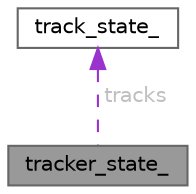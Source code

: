 digraph "tracker_state_"
{
 // LATEX_PDF_SIZE
  bgcolor="transparent";
  edge [fontname=Helvetica,fontsize=10,labelfontname=Helvetica,labelfontsize=10];
  node [fontname=Helvetica,fontsize=10,shape=box,height=0.2,width=0.4];
  Node1 [id="Node000001",label="tracker_state_",height=0.2,width=0.4,color="gray40", fillcolor="grey60", style="filled", fontcolor="black",tooltip=" "];
  Node2 -> Node1 [id="edge1_Node000001_Node000002",dir="back",color="darkorchid3",style="dashed",tooltip=" ",label=" tracks",fontcolor="grey" ];
  Node2 [id="Node000002",label="track_state_",height=0.2,width=0.4,color="gray40", fillcolor="white", style="filled",URL="$structtrack__state__.html",tooltip=" "];
}
